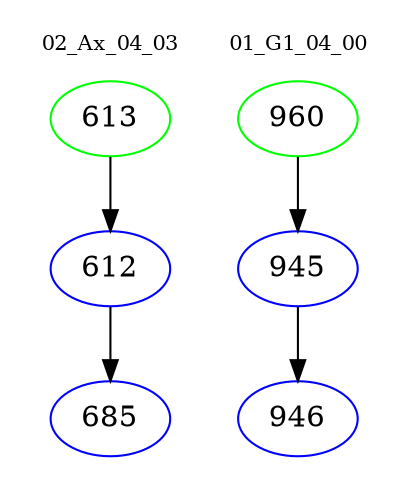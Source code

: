 digraph{
subgraph cluster_0 {
color = white
label = "02_Ax_04_03";
fontsize=10;
T0_613 [label="613", color="green"]
T0_613 -> T0_612 [color="black"]
T0_612 [label="612", color="blue"]
T0_612 -> T0_685 [color="black"]
T0_685 [label="685", color="blue"]
}
subgraph cluster_1 {
color = white
label = "01_G1_04_00";
fontsize=10;
T1_960 [label="960", color="green"]
T1_960 -> T1_945 [color="black"]
T1_945 [label="945", color="blue"]
T1_945 -> T1_946 [color="black"]
T1_946 [label="946", color="blue"]
}
}
